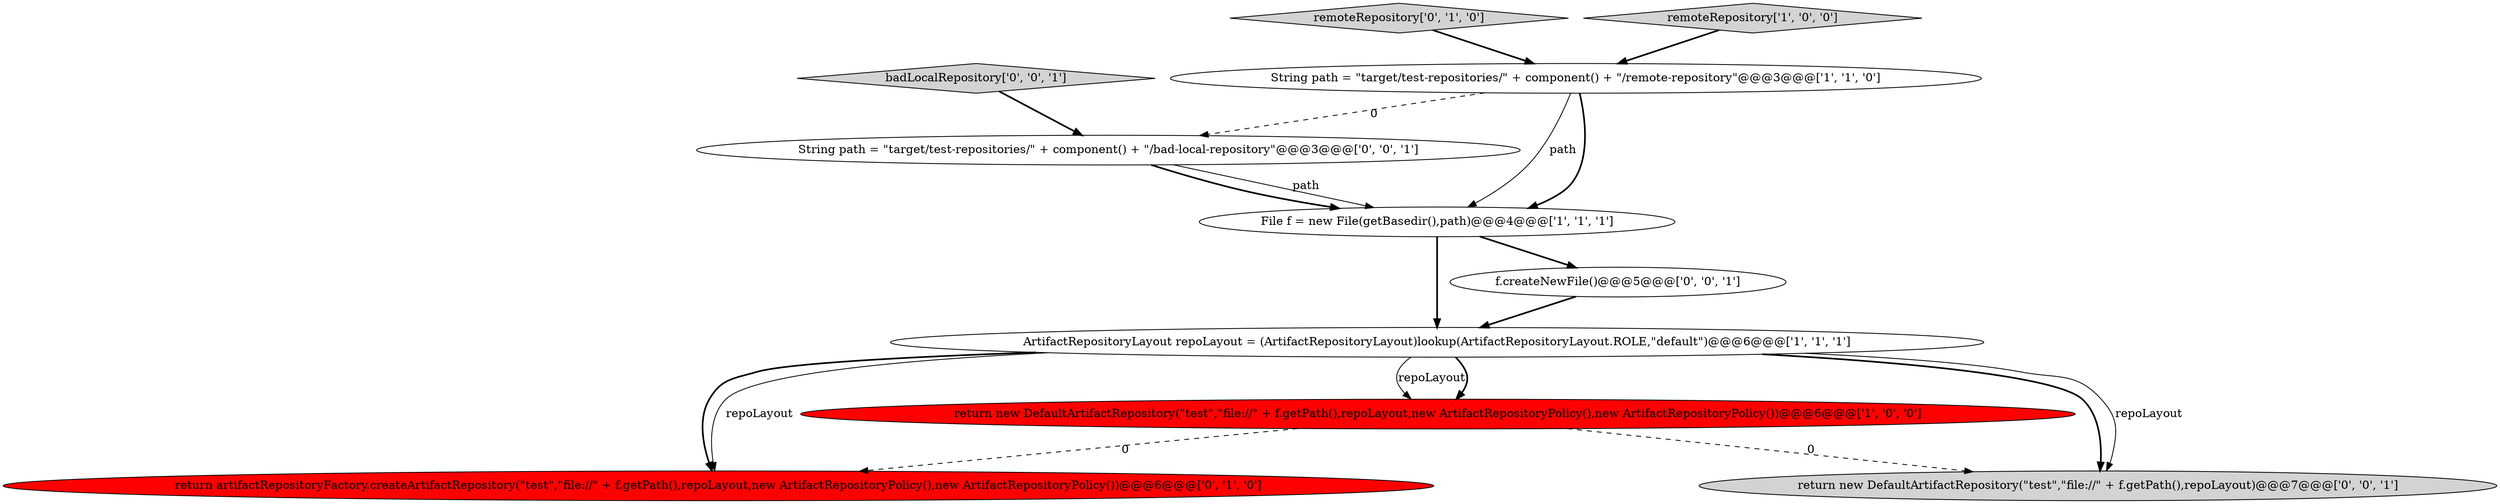 digraph {
5 [style = filled, label = "return artifactRepositoryFactory.createArtifactRepository(\"test\",\"file://\" + f.getPath(),repoLayout,new ArtifactRepositoryPolicy(),new ArtifactRepositoryPolicy())@@@6@@@['0', '1', '0']", fillcolor = red, shape = ellipse image = "AAA1AAABBB2BBB"];
10 [style = filled, label = "return new DefaultArtifactRepository(\"test\",\"file://\" + f.getPath(),repoLayout)@@@7@@@['0', '0', '1']", fillcolor = lightgray, shape = ellipse image = "AAA0AAABBB3BBB"];
1 [style = filled, label = "File f = new File(getBasedir(),path)@@@4@@@['1', '1', '1']", fillcolor = white, shape = ellipse image = "AAA0AAABBB1BBB"];
6 [style = filled, label = "remoteRepository['0', '1', '0']", fillcolor = lightgray, shape = diamond image = "AAA0AAABBB2BBB"];
2 [style = filled, label = "remoteRepository['1', '0', '0']", fillcolor = lightgray, shape = diamond image = "AAA0AAABBB1BBB"];
7 [style = filled, label = "String path = \"target/test-repositories/\" + component() + \"/bad-local-repository\"@@@3@@@['0', '0', '1']", fillcolor = white, shape = ellipse image = "AAA0AAABBB3BBB"];
4 [style = filled, label = "return new DefaultArtifactRepository(\"test\",\"file://\" + f.getPath(),repoLayout,new ArtifactRepositoryPolicy(),new ArtifactRepositoryPolicy())@@@6@@@['1', '0', '0']", fillcolor = red, shape = ellipse image = "AAA1AAABBB1BBB"];
0 [style = filled, label = "ArtifactRepositoryLayout repoLayout = (ArtifactRepositoryLayout)lookup(ArtifactRepositoryLayout.ROLE,\"default\")@@@6@@@['1', '1', '1']", fillcolor = white, shape = ellipse image = "AAA0AAABBB1BBB"];
8 [style = filled, label = "f.createNewFile()@@@5@@@['0', '0', '1']", fillcolor = white, shape = ellipse image = "AAA0AAABBB3BBB"];
9 [style = filled, label = "badLocalRepository['0', '0', '1']", fillcolor = lightgray, shape = diamond image = "AAA0AAABBB3BBB"];
3 [style = filled, label = "String path = \"target/test-repositories/\" + component() + \"/remote-repository\"@@@3@@@['1', '1', '0']", fillcolor = white, shape = ellipse image = "AAA0AAABBB1BBB"];
8->0 [style = bold, label=""];
4->5 [style = dashed, label="0"];
6->3 [style = bold, label=""];
0->4 [style = solid, label="repoLayout"];
0->10 [style = bold, label=""];
0->5 [style = solid, label="repoLayout"];
7->1 [style = solid, label="path"];
1->0 [style = bold, label=""];
7->1 [style = bold, label=""];
1->8 [style = bold, label=""];
3->1 [style = bold, label=""];
9->7 [style = bold, label=""];
4->10 [style = dashed, label="0"];
0->4 [style = bold, label=""];
3->7 [style = dashed, label="0"];
3->1 [style = solid, label="path"];
0->10 [style = solid, label="repoLayout"];
2->3 [style = bold, label=""];
0->5 [style = bold, label=""];
}
